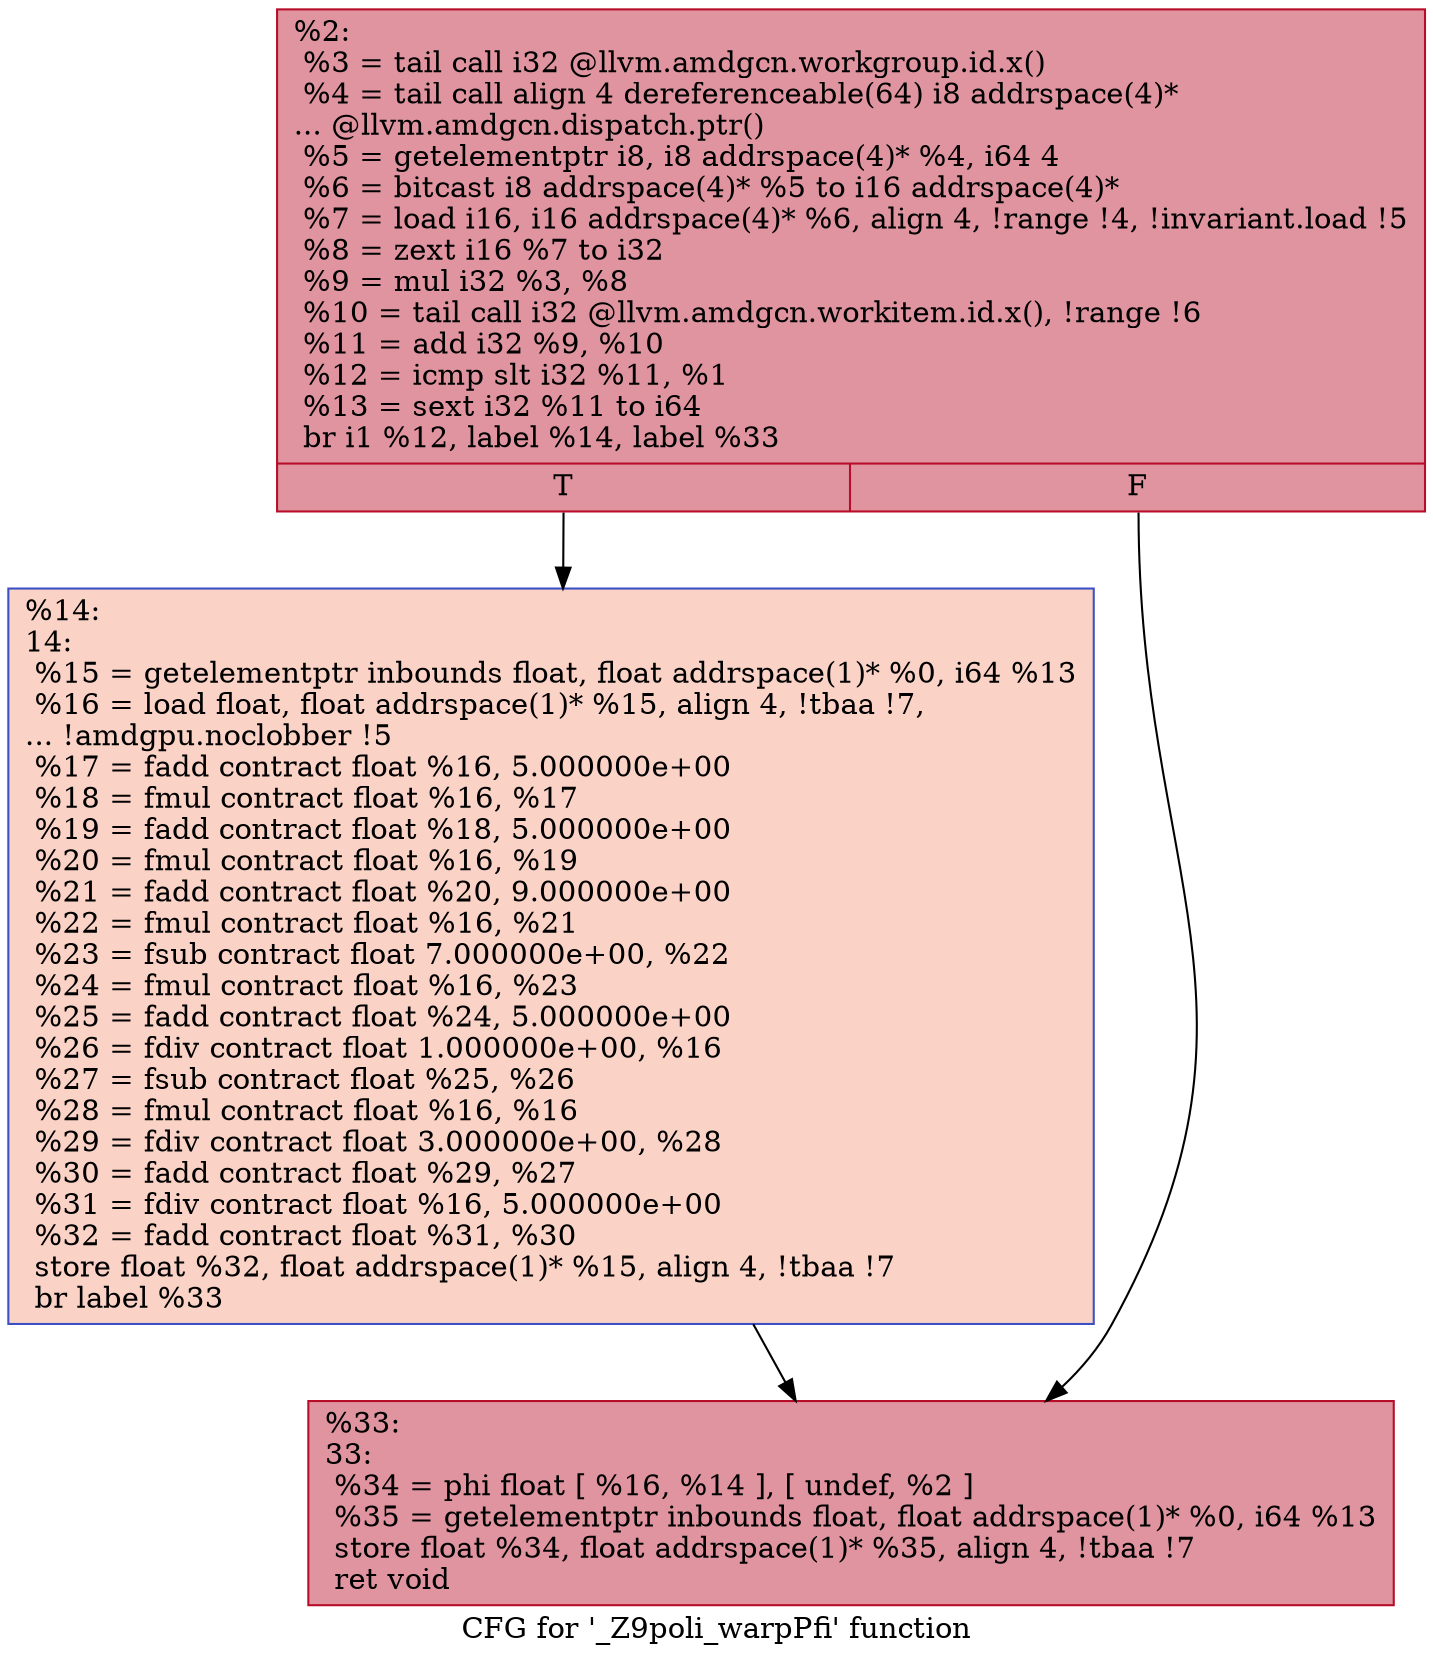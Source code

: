 digraph "CFG for '_Z9poli_warpPfi' function" {
	label="CFG for '_Z9poli_warpPfi' function";

	Node0x547c200 [shape=record,color="#b70d28ff", style=filled, fillcolor="#b70d2870",label="{%2:\l  %3 = tail call i32 @llvm.amdgcn.workgroup.id.x()\l  %4 = tail call align 4 dereferenceable(64) i8 addrspace(4)*\l... @llvm.amdgcn.dispatch.ptr()\l  %5 = getelementptr i8, i8 addrspace(4)* %4, i64 4\l  %6 = bitcast i8 addrspace(4)* %5 to i16 addrspace(4)*\l  %7 = load i16, i16 addrspace(4)* %6, align 4, !range !4, !invariant.load !5\l  %8 = zext i16 %7 to i32\l  %9 = mul i32 %3, %8\l  %10 = tail call i32 @llvm.amdgcn.workitem.id.x(), !range !6\l  %11 = add i32 %9, %10\l  %12 = icmp slt i32 %11, %1\l  %13 = sext i32 %11 to i64\l  br i1 %12, label %14, label %33\l|{<s0>T|<s1>F}}"];
	Node0x547c200:s0 -> Node0x547e1b0;
	Node0x547c200:s1 -> Node0x547e240;
	Node0x547e1b0 [shape=record,color="#3d50c3ff", style=filled, fillcolor="#f59c7d70",label="{%14:\l14:                                               \l  %15 = getelementptr inbounds float, float addrspace(1)* %0, i64 %13\l  %16 = load float, float addrspace(1)* %15, align 4, !tbaa !7,\l... !amdgpu.noclobber !5\l  %17 = fadd contract float %16, 5.000000e+00\l  %18 = fmul contract float %16, %17\l  %19 = fadd contract float %18, 5.000000e+00\l  %20 = fmul contract float %16, %19\l  %21 = fadd contract float %20, 9.000000e+00\l  %22 = fmul contract float %16, %21\l  %23 = fsub contract float 7.000000e+00, %22\l  %24 = fmul contract float %16, %23\l  %25 = fadd contract float %24, 5.000000e+00\l  %26 = fdiv contract float 1.000000e+00, %16\l  %27 = fsub contract float %25, %26\l  %28 = fmul contract float %16, %16\l  %29 = fdiv contract float 3.000000e+00, %28\l  %30 = fadd contract float %29, %27\l  %31 = fdiv contract float %16, 5.000000e+00\l  %32 = fadd contract float %31, %30\l  store float %32, float addrspace(1)* %15, align 4, !tbaa !7\l  br label %33\l}"];
	Node0x547e1b0 -> Node0x547e240;
	Node0x547e240 [shape=record,color="#b70d28ff", style=filled, fillcolor="#b70d2870",label="{%33:\l33:                                               \l  %34 = phi float [ %16, %14 ], [ undef, %2 ]\l  %35 = getelementptr inbounds float, float addrspace(1)* %0, i64 %13\l  store float %34, float addrspace(1)* %35, align 4, !tbaa !7\l  ret void\l}"];
}
